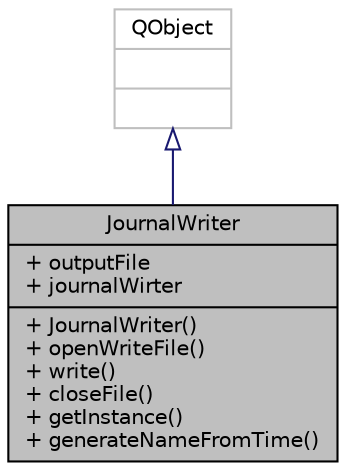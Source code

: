digraph "JournalWriter"
{
  edge [fontname="Helvetica",fontsize="10",labelfontname="Helvetica",labelfontsize="10"];
  node [fontname="Helvetica",fontsize="10",shape=record];
  Node0 [label="{JournalWriter\n|+ outputFile\l+ journalWirter\l|+ JournalWriter()\l+ openWriteFile()\l+ write()\l+ closeFile()\l+ getInstance()\l+ generateNameFromTime()\l}",height=0.2,width=0.4,color="black", fillcolor="grey75", style="filled", fontcolor="black"];
  Node1 -> Node0 [dir="back",color="midnightblue",fontsize="10",style="solid",arrowtail="onormal"];
  Node1 [label="{QObject\n||}",height=0.2,width=0.4,color="grey75", fillcolor="white", style="filled"];
}
